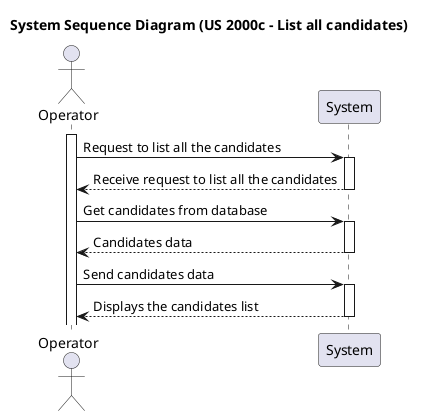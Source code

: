 @startuml
title System Sequence Diagram (US 2000c - List all candidates)

actor Operator as Operator
participant System as "System"

activate Operator
Operator -> System: Request to list all the candidates
activate System
System --> Operator: Receive request to list all the candidates
deactivate System
Operator -> System: Get candidates from database
activate System
System --> Operator: Candidates data
deactivate System
Operator -> System: Send candidates data
activate System
System --> Operator: Displays the candidates list
deactivate System

@enduml